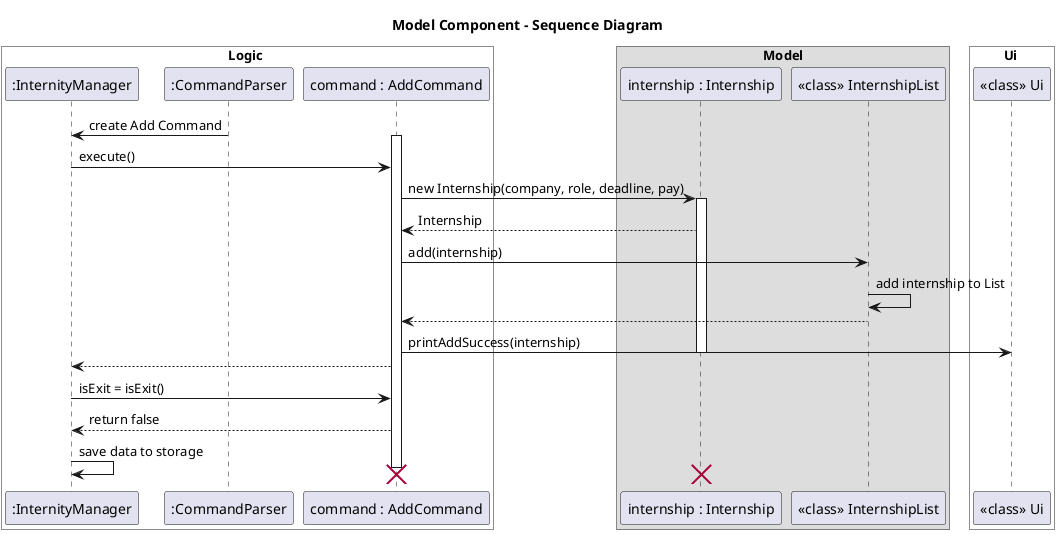 @startuml ModelComponentSD
title Model Component - Sequence Diagram

box Logic #FFFFFF
participant ":InternityManager" as Manager
participant ":CommandParser" as Parser
participant "command : AddCommand" as Command
end box

box Model
participant "internship : Internship" as internship
participant "<<class>> InternshipList" as Model
end box

box Ui #FFFFFF
participant "<<class>> Ui" as Ui
end box

Parser -> Manager : create Add Command
activate Command
Manager -> Command : execute()

Command -> internship : new Internship(company, role, deadline, pay)
activate internship
internship --> Command : Internship
Command -> Model : add(internship)
Model -> Model : add internship to List
Model --> Command
Command -> Ui : printAddSuccess(internship)
deactivate internship

Manager <-- Command

Manager -> Command : isExit = isExit()
Command --> Manager : return false

Manager -> Manager : save data to storage

destroy internship

deactivate Command
destroy Command

@enduml